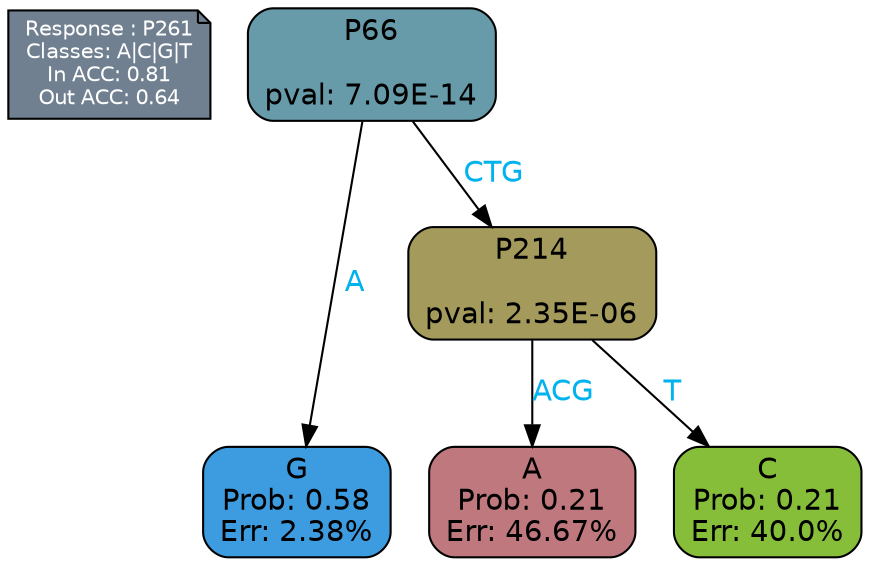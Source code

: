 digraph Tree {
node [shape=box, style="filled, rounded", color="black", fontname=helvetica] ;
graph [ranksep=equally, splines=polylines, bgcolor=transparent, dpi=600] ;
edge [fontname=helvetica] ;
LEGEND [label="Response : P261
Classes: A|C|G|T
In ACC: 0.81
Out ACC: 0.64
",shape=note,align=left,style=filled,fillcolor="slategray",fontcolor="white",fontsize=10];1 [label="P66

pval: 7.09E-14", fillcolor="#679ba9"] ;
2 [label="G
Prob: 0.58
Err: 2.38%", fillcolor="#3d9ce0"] ;
3 [label="P214

pval: 2.35E-06", fillcolor="#a39a5b"] ;
4 [label="A
Prob: 0.21
Err: 46.67%", fillcolor="#bf787d"] ;
5 [label="C
Prob: 0.21
Err: 40.0%", fillcolor="#86bd39"] ;
1 -> 2 [label="A",fontcolor=deepskyblue2] ;
1 -> 3 [label="CTG",fontcolor=deepskyblue2] ;
3 -> 4 [label="ACG",fontcolor=deepskyblue2] ;
3 -> 5 [label="T",fontcolor=deepskyblue2] ;
{rank = same; 2;4;5;}{rank = same; LEGEND;1;}}